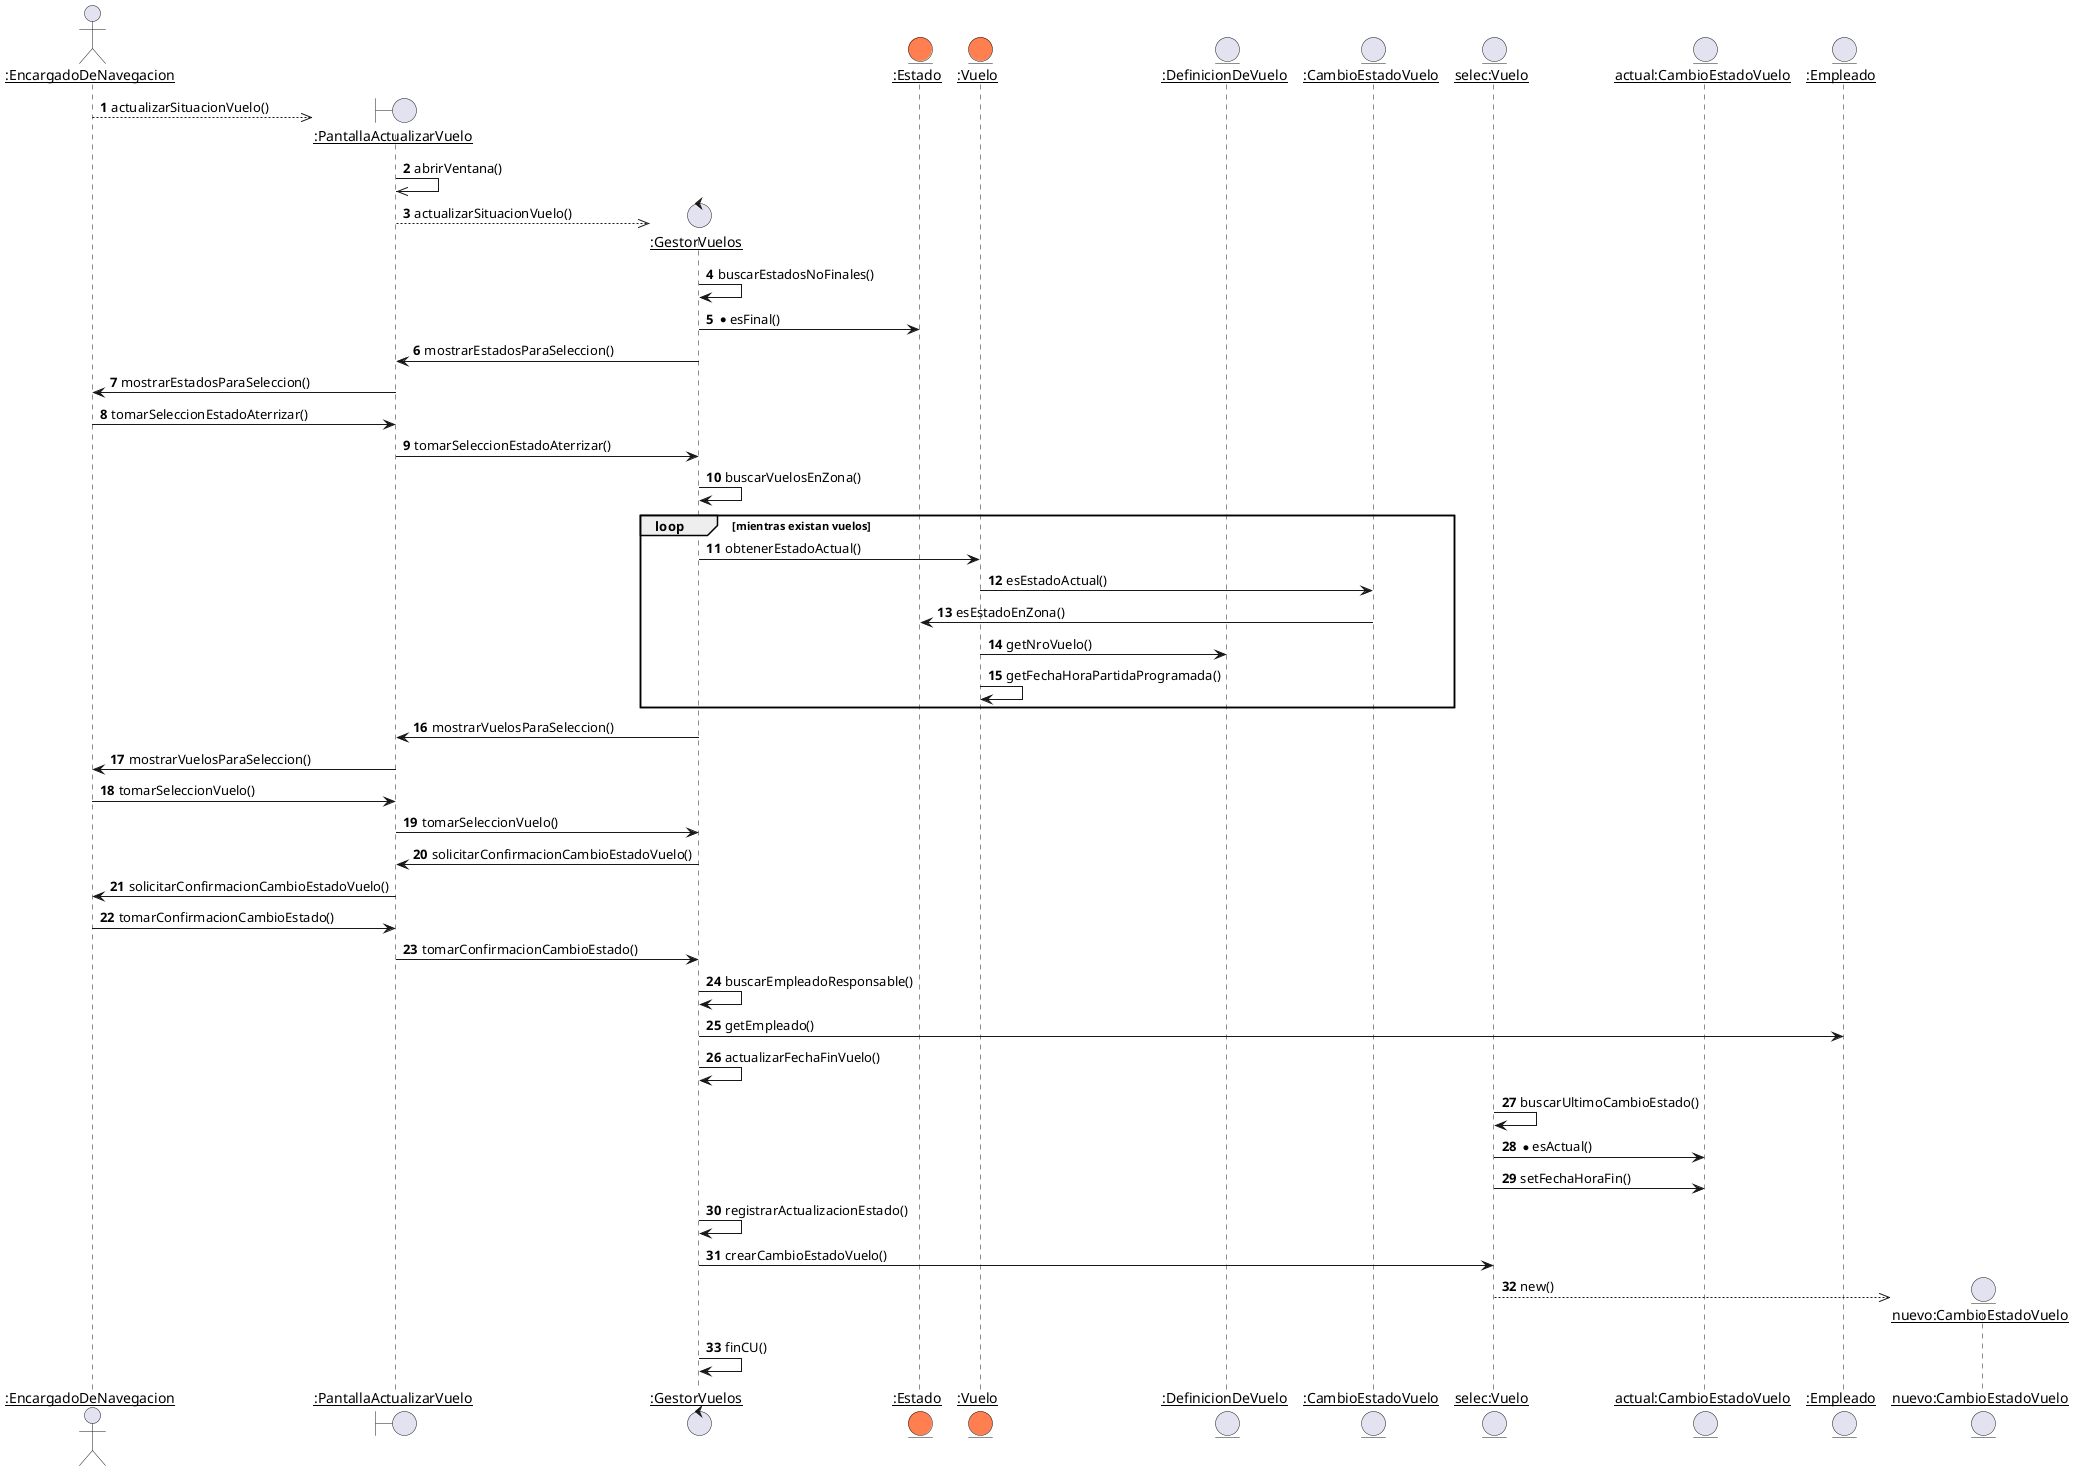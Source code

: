 @startuml Diagrama Secuencia CU 3 - Actualizar situación de vuelo
autonumber

actor "__:EncargadoDeNavegacion__" as EN 
boundary "__:PantallaActualizarVuelo__" as Pantalla
control "__:GestorVuelos__" as G 

EN -->> Pantalla**: actualizarSituacionVuelo()
Pantalla ->> Pantalla: abrirVentana()
Pantalla -->> G**: actualizarSituacionVuelo()
G-> G: buscarEstadosNoFinales()

entity "__:Estado__" as E #Coral 
G -> E: *esFinal()

G-> Pantalla: mostrarEstadosParaSeleccion()
Pantalla -> EN : mostrarEstadosParaSeleccion()
EN -> Pantalla: tomarSeleccionEstadoAterrizar()
Pantalla -> G: tomarSeleccionEstadoAterrizar()


entity "__:Vuelo__" as V #Coral
G -> G : buscarVuelosEnZona()

entity "__:DefinicionDeVuelo__" as DV 
group loop [mientras existan vuelos]
G->V: obtenerEstadoActual()

entity "__:CambioEstadoVuelo__" as CEV
V -> CEV: esEstadoActual()

'duda, va de nuevo la entity ESTADO? (podría poner selecAterrizar:?) 
CEV -> E: esEstadoEnZona()

'muestra de cada uno de los vuelos 
'(número de vuelo y fecha y hora de partida programada).
V -> DV : getNroVuelo()
V->V : getFechaHoraPartidaProgramada()
end

G-> Pantalla: mostrarVuelosParaSeleccion()
Pantalla -> EN : mostrarVuelosParaSeleccion()

EN -> Pantalla: tomarSeleccionVuelo()
Pantalla -> G: tomarSeleccionVuelo()
entity "__selec:Vuelo__" as VueloSelec
entity "__actual:CambioEstadoVuelo__" as ActCEV 

G->Pantalla: solicitarConfirmacionCambioEstadoVuelo()
Pantalla -> EN: solicitarConfirmacionCambioEstadoVuelo()
EN -> Pantalla: tomarConfirmacionCambioEstado()
Pantalla -> G: tomarConfirmacionCambioEstado()

G -> G: buscarEmpleadoResponsable()
entity "__:Empleado__" as Emp 
G -> Emp: getEmpleado()

G->G: actualizarFechaFinVuelo()
VueloSelec->VueloSelec: buscarUltimoCambioEstado()
VueloSelec->ActCEV: *esActual()
VueloSelec -> ActCEV: setFechaHoraFin()

G -> G: registrarActualizacionEstado()
G -> VueloSelec: crearCambioEstadoVuelo()

entity "__nuevo:CambioEstadoVuelo__" as newCEV 
VueloSelec -->> newCEV**: new()

G->G: finCU()
@enduml